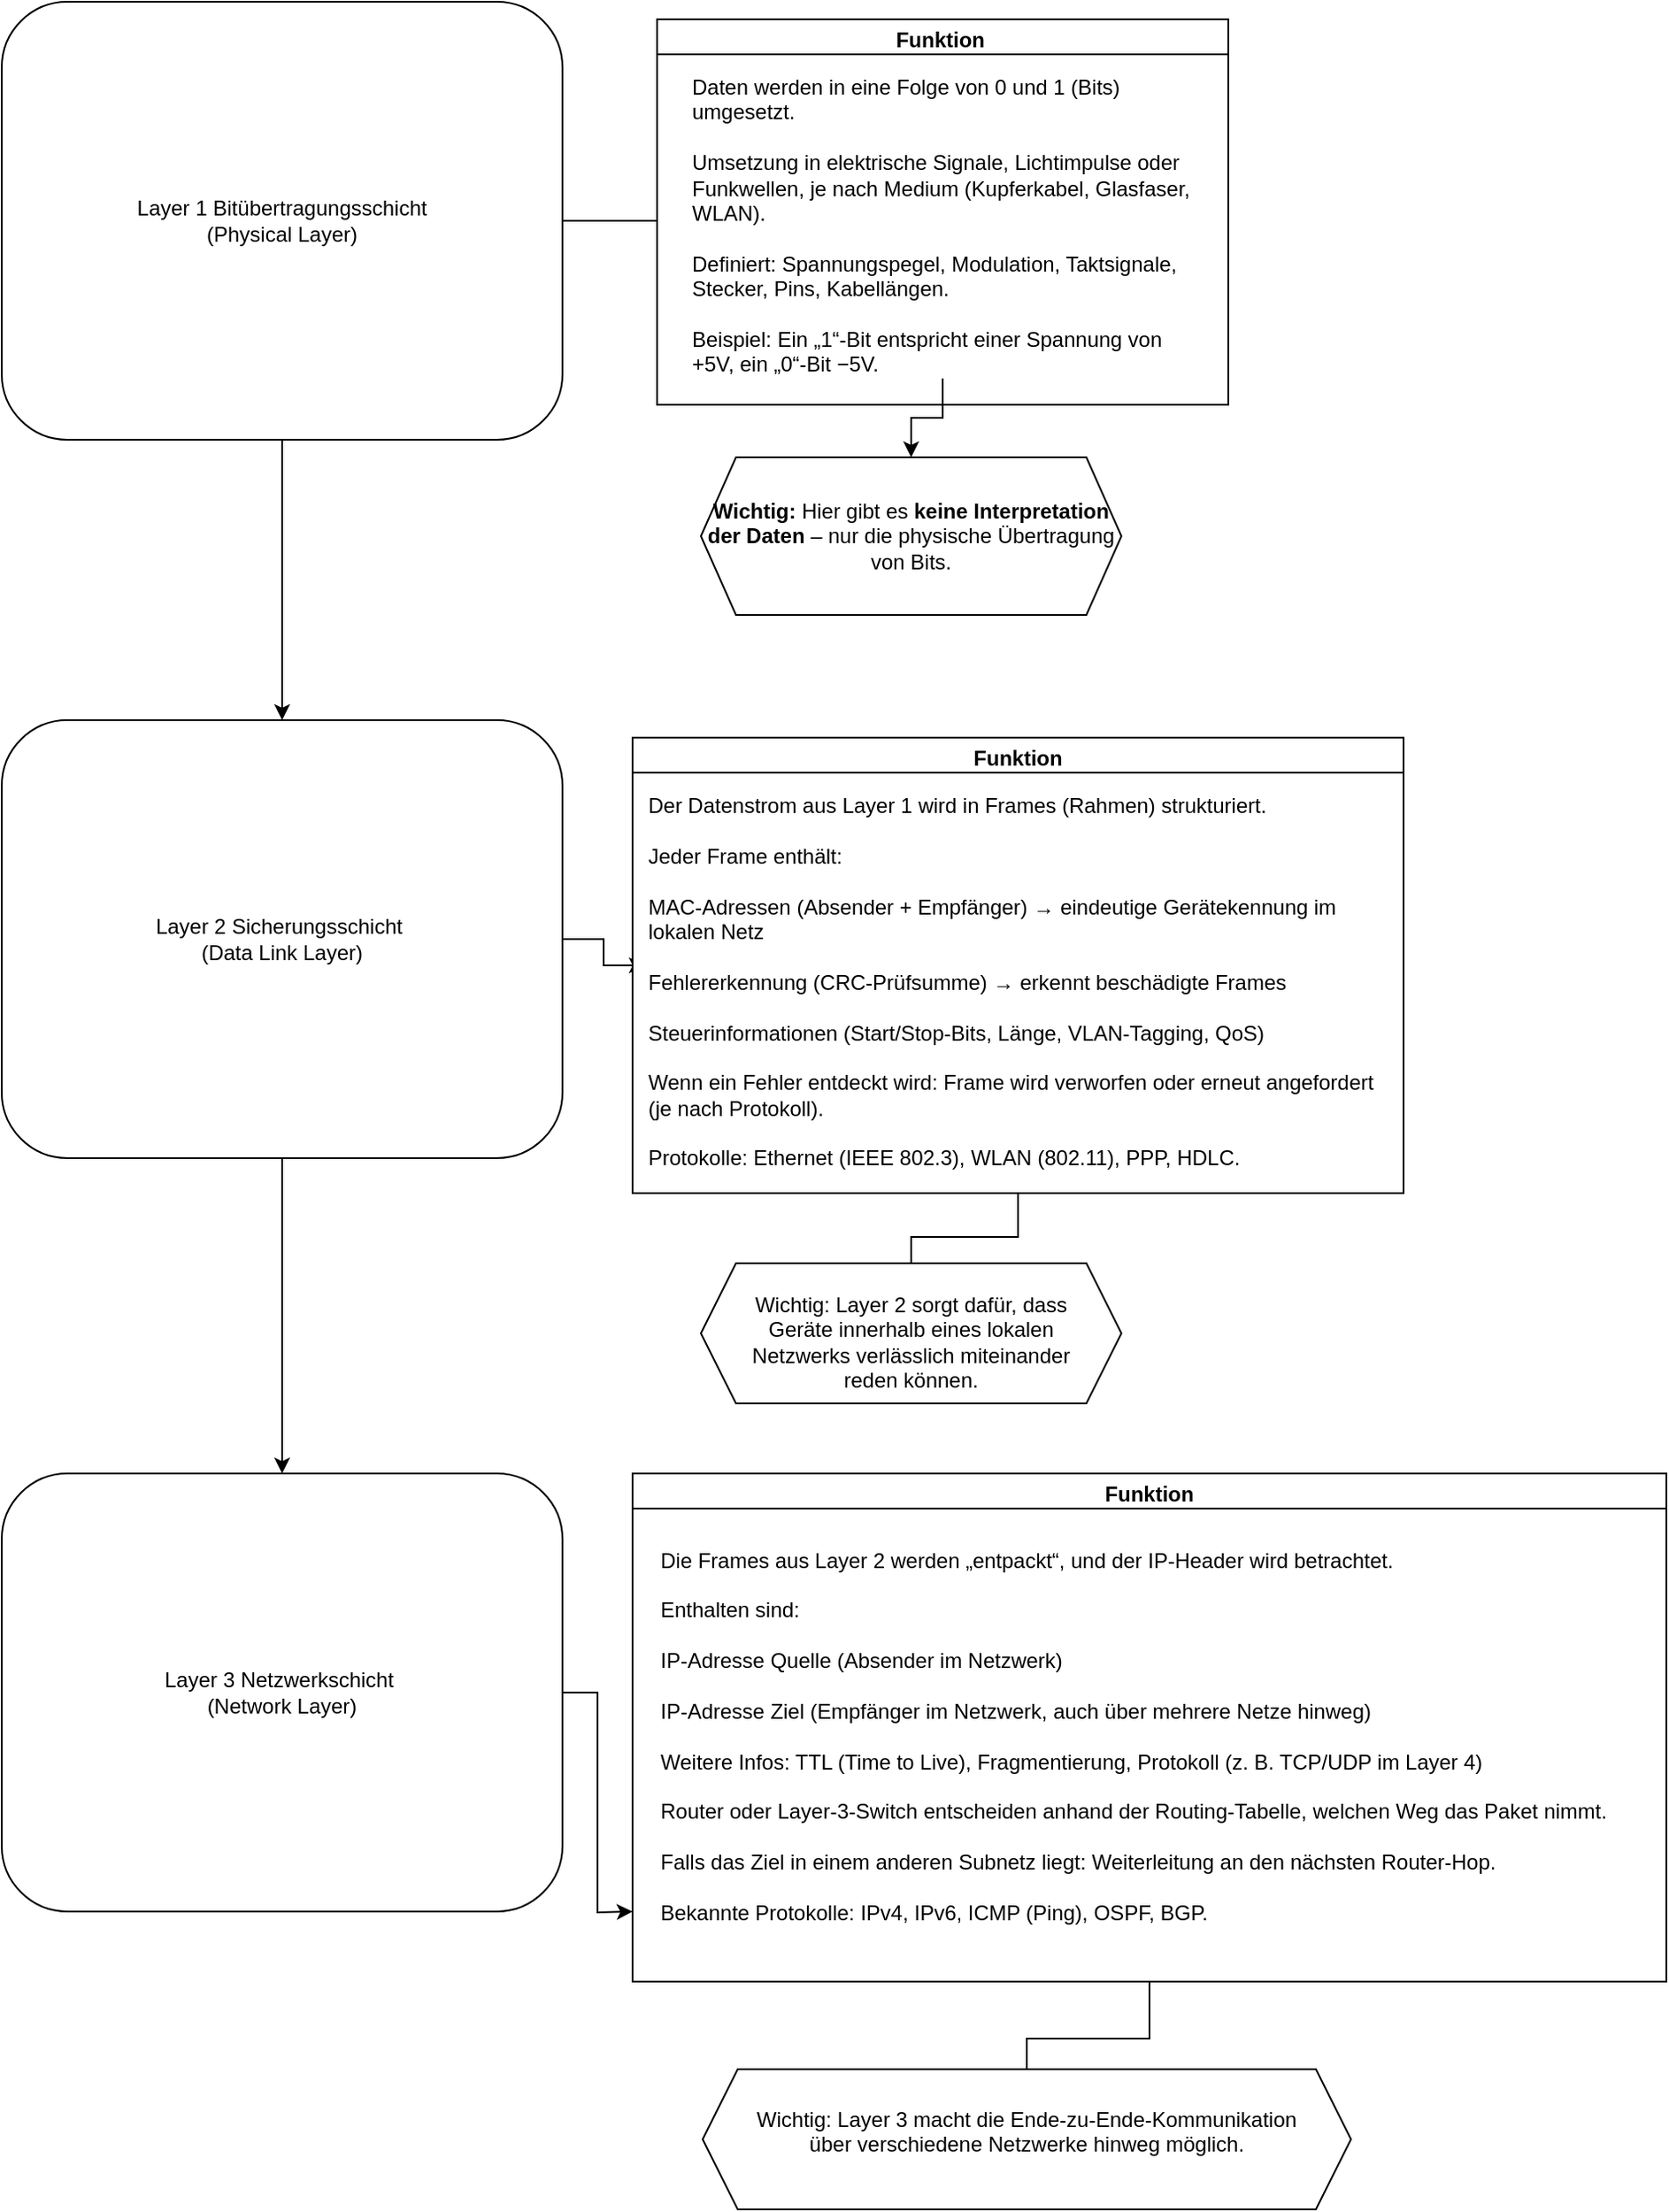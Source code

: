 <mxfile version="28.1.2">
  <diagram name="Seite-1" id="YOaOrrHcT2lnRqNvzLY8">
    <mxGraphModel dx="1426" dy="841" grid="1" gridSize="10" guides="1" tooltips="1" connect="1" arrows="1" fold="1" page="1" pageScale="1" pageWidth="827" pageHeight="1169" math="0" shadow="0">
      <root>
        <mxCell id="0" />
        <mxCell id="1" parent="0" />
        <mxCell id="GZCn3zFJIxeo-w1hSShx-12" value="" style="edgeStyle=orthogonalEdgeStyle;rounded=0;orthogonalLoop=1;jettySize=auto;html=1;" edge="1" parent="1" source="GZCn3zFJIxeo-w1hSShx-1" target="GZCn3zFJIxeo-w1hSShx-8">
          <mxGeometry relative="1" as="geometry" />
        </mxCell>
        <mxCell id="GZCn3zFJIxeo-w1hSShx-14" value="" style="edgeStyle=orthogonalEdgeStyle;rounded=0;orthogonalLoop=1;jettySize=auto;html=1;" edge="1" parent="1" source="GZCn3zFJIxeo-w1hSShx-1" target="GZCn3zFJIxeo-w1hSShx-13">
          <mxGeometry relative="1" as="geometry" />
        </mxCell>
        <mxCell id="GZCn3zFJIxeo-w1hSShx-1" value="Layer 1 Bitübertragungsschicht&lt;br&gt;(Physical Layer)" style="rounded=1;whiteSpace=wrap;html=1;" vertex="1" parent="1">
          <mxGeometry x="40" y="40" width="320" height="250" as="geometry" />
        </mxCell>
        <mxCell id="GZCn3zFJIxeo-w1hSShx-2" value="Funktion&lt;span style=&quot;white-space: pre;&quot;&gt;&#x9;&lt;/span&gt;" style="swimlane;whiteSpace=wrap;html=1;" vertex="1" parent="1">
          <mxGeometry x="414" y="50" width="326" height="220" as="geometry" />
        </mxCell>
        <mxCell id="GZCn3zFJIxeo-w1hSShx-30" value="" style="rounded=0;whiteSpace=wrap;html=1;verticalAlign=bottom;" vertex="1" parent="GZCn3zFJIxeo-w1hSShx-2">
          <mxGeometry y="20" width="326" height="200" as="geometry" />
        </mxCell>
        <mxCell id="GZCn3zFJIxeo-w1hSShx-8" value="Daten werden in eine Folge von 0 und 1 (Bits) umgesetzt.&#xa;&#xa;Umsetzung in elektrische Signale, Lichtimpulse oder Funkwellen, je nach Medium (Kupferkabel, Glasfaser, WLAN).&#xa;&#xa;Definiert: Spannungspegel, Modulation, Taktsignale, Stecker, Pins, Kabellängen.&#xa;&#xa;Beispiel: Ein „1“-Bit entspricht einer Spannung von +5V, ein „0“-Bit −5V." style="text;whiteSpace=wrap;html=1;" vertex="1" parent="GZCn3zFJIxeo-w1hSShx-2">
          <mxGeometry x="18" y="25" width="290" height="180" as="geometry" />
        </mxCell>
        <mxCell id="GZCn3zFJIxeo-w1hSShx-10" value="&lt;strong data-end=&quot;788&quot; data-start=&quot;776&quot;&gt;Wichtig:&lt;/strong&gt; Hier gibt es &lt;strong data-end=&quot;836&quot; data-start=&quot;802&quot;&gt;keine Interpretation der Daten&lt;/strong&gt; – nur die physische Übertragung von Bits." style="shape=hexagon;perimeter=hexagonPerimeter2;whiteSpace=wrap;html=1;fixedSize=1;" vertex="1" parent="1">
          <mxGeometry x="439" y="300" width="240" height="90" as="geometry" />
        </mxCell>
        <mxCell id="GZCn3zFJIxeo-w1hSShx-11" value="" style="edgeStyle=orthogonalEdgeStyle;rounded=0;orthogonalLoop=1;jettySize=auto;html=1;" edge="1" parent="1" source="GZCn3zFJIxeo-w1hSShx-8" target="GZCn3zFJIxeo-w1hSShx-10">
          <mxGeometry relative="1" as="geometry" />
        </mxCell>
        <mxCell id="GZCn3zFJIxeo-w1hSShx-17" value="" style="edgeStyle=orthogonalEdgeStyle;rounded=0;orthogonalLoop=1;jettySize=auto;html=1;" edge="1" parent="1" source="GZCn3zFJIxeo-w1hSShx-13" target="GZCn3zFJIxeo-w1hSShx-16">
          <mxGeometry relative="1" as="geometry" />
        </mxCell>
        <mxCell id="GZCn3zFJIxeo-w1hSShx-22" value="" style="edgeStyle=orthogonalEdgeStyle;rounded=0;orthogonalLoop=1;jettySize=auto;html=1;" edge="1" parent="1" source="GZCn3zFJIxeo-w1hSShx-13" target="GZCn3zFJIxeo-w1hSShx-21">
          <mxGeometry relative="1" as="geometry" />
        </mxCell>
        <mxCell id="GZCn3zFJIxeo-w1hSShx-13" value="Layer 2 Sicherungsschicht&amp;nbsp;&lt;br&gt;(Data Link Layer)" style="rounded=1;whiteSpace=wrap;html=1;" vertex="1" parent="1">
          <mxGeometry x="40" y="450" width="320" height="250" as="geometry" />
        </mxCell>
        <mxCell id="GZCn3zFJIxeo-w1hSShx-20" value="" style="edgeStyle=orthogonalEdgeStyle;rounded=0;orthogonalLoop=1;jettySize=auto;html=1;" edge="1" parent="1" source="GZCn3zFJIxeo-w1hSShx-15" target="GZCn3zFJIxeo-w1hSShx-19">
          <mxGeometry relative="1" as="geometry" />
        </mxCell>
        <mxCell id="GZCn3zFJIxeo-w1hSShx-15" value="Funktion" style="swimlane;whiteSpace=wrap;html=1;" vertex="1" parent="1">
          <mxGeometry x="400" y="460" width="440" height="260" as="geometry" />
        </mxCell>
        <mxCell id="GZCn3zFJIxeo-w1hSShx-31" value="" style="rounded=0;whiteSpace=wrap;html=1;" vertex="1" parent="GZCn3zFJIxeo-w1hSShx-15">
          <mxGeometry y="20" width="440" height="240" as="geometry" />
        </mxCell>
        <mxCell id="GZCn3zFJIxeo-w1hSShx-16" value="Der Datenstrom aus Layer 1 wird in Frames (Rahmen) strukturiert.&#xa;&#xa;Jeder Frame enthält:&#xa;&#xa;MAC-Adressen (Absender + Empfänger) → eindeutige Gerätekennung im lokalen Netz&#xa;&#xa;Fehlererkennung (CRC-Prüfsumme) → erkennt beschädigte Frames&#xa;&#xa;Steuerinformationen (Start/Stop-Bits, Länge, VLAN-Tagging, QoS)&#xa;&#xa;Wenn ein Fehler entdeckt wird: Frame wird verworfen oder erneut angefordert (je nach Protokoll).&#xa;&#xa;Protokolle: Ethernet (IEEE 802.3), WLAN (802.11), PPP, HDLC." style="text;whiteSpace=wrap;html=1;" vertex="1" parent="GZCn3zFJIxeo-w1hSShx-15">
          <mxGeometry x="7" y="25" width="416" height="210" as="geometry" />
        </mxCell>
        <mxCell id="GZCn3zFJIxeo-w1hSShx-18" value="" style="shape=hexagon;perimeter=hexagonPerimeter2;whiteSpace=wrap;html=1;fixedSize=1;" vertex="1" parent="1">
          <mxGeometry x="439" y="760" width="240" height="80" as="geometry" />
        </mxCell>
        <mxCell id="GZCn3zFJIxeo-w1hSShx-19" value="Wichtig: Layer 2 sorgt dafür, dass Geräte innerhalb eines lokalen Netzwerks verlässlich miteinander reden können." style="text;whiteSpace=wrap;html=1;align=center;" vertex="1" parent="1">
          <mxGeometry x="454" y="770" width="210" height="60" as="geometry" />
        </mxCell>
        <mxCell id="GZCn3zFJIxeo-w1hSShx-28" value="" style="edgeStyle=orthogonalEdgeStyle;rounded=0;orthogonalLoop=1;jettySize=auto;html=1;" edge="1" parent="1" target="GZCn3zFJIxeo-w1hSShx-24">
          <mxGeometry relative="1" as="geometry">
            <mxPoint x="570" y="960" as="sourcePoint" />
          </mxGeometry>
        </mxCell>
        <mxCell id="GZCn3zFJIxeo-w1hSShx-21" value="Layer 3 Netzwerkschicht&amp;nbsp;&lt;br&gt;(Network Layer)" style="rounded=1;whiteSpace=wrap;html=1;" vertex="1" parent="1">
          <mxGeometry x="40" y="880" width="320" height="250" as="geometry" />
        </mxCell>
        <mxCell id="GZCn3zFJIxeo-w1hSShx-27" value="" style="edgeStyle=orthogonalEdgeStyle;rounded=0;orthogonalLoop=1;jettySize=auto;html=1;" edge="1" parent="1" source="GZCn3zFJIxeo-w1hSShx-23" target="GZCn3zFJIxeo-w1hSShx-25">
          <mxGeometry relative="1" as="geometry" />
        </mxCell>
        <mxCell id="GZCn3zFJIxeo-w1hSShx-23" value="Funktion" style="swimlane;whiteSpace=wrap;html=1;labelBackgroundColor=default;" vertex="1" parent="1">
          <mxGeometry x="400" y="880" width="590" height="290" as="geometry" />
        </mxCell>
        <mxCell id="GZCn3zFJIxeo-w1hSShx-36" value="" style="rounded=0;whiteSpace=wrap;html=1;" vertex="1" parent="GZCn3zFJIxeo-w1hSShx-23">
          <mxGeometry y="20" width="590" height="270" as="geometry" />
        </mxCell>
        <mxCell id="GZCn3zFJIxeo-w1hSShx-24" value="Die Frames aus Layer 2 werden „entpackt“, und der IP-Header wird betrachtet.&#xa;&#xa;Enthalten sind:&#xa;&#xa;IP-Adresse Quelle (Absender im Netzwerk)&#xa;&#xa;IP-Adresse Ziel (Empfänger im Netzwerk, auch über mehrere Netze hinweg)&#xa;&#xa;Weitere Infos: TTL (Time to Live), Fragmentierung, Protokoll (z. B. TCP/UDP im Layer 4)&#xa;&#xa;Router oder Layer-3-Switch entscheiden anhand der Routing-Tabelle, welchen Weg das Paket nimmt.&#xa;&#xa;Falls das Ziel in einem anderen Subnetz liegt: Weiterleitung an den nächsten Router-Hop.&#xa;&#xa;Bekannte Protokolle: IPv4, IPv6, ICMP (Ping), OSPF, BGP." style="text;whiteSpace=wrap;html=1;verticalAlign=middle;" vertex="1" parent="GZCn3zFJIxeo-w1hSShx-23">
          <mxGeometry x="14" y="30" width="570" height="240" as="geometry" />
        </mxCell>
        <mxCell id="GZCn3zFJIxeo-w1hSShx-26" value="" style="shape=hexagon;perimeter=hexagonPerimeter2;whiteSpace=wrap;html=1;fixedSize=1;" vertex="1" parent="1">
          <mxGeometry x="440" y="1220" width="370" height="80" as="geometry" />
        </mxCell>
        <mxCell id="GZCn3zFJIxeo-w1hSShx-25" value="Wichtig: Layer 3 macht die Ende-zu-Ende-Kommunikation über verschiedene Netzwerke hinweg möglich." style="text;whiteSpace=wrap;html=1;align=center;" vertex="1" parent="1">
          <mxGeometry x="460" y="1235" width="330" height="50" as="geometry" />
        </mxCell>
        <mxCell id="GZCn3zFJIxeo-w1hSShx-34" value="" style="edgeStyle=orthogonalEdgeStyle;rounded=0;orthogonalLoop=1;jettySize=auto;html=1;" edge="1" parent="1" source="GZCn3zFJIxeo-w1hSShx-21">
          <mxGeometry relative="1" as="geometry">
            <mxPoint x="360" y="1005" as="sourcePoint" />
            <mxPoint x="400" y="1130" as="targetPoint" />
          </mxGeometry>
        </mxCell>
      </root>
    </mxGraphModel>
  </diagram>
</mxfile>
